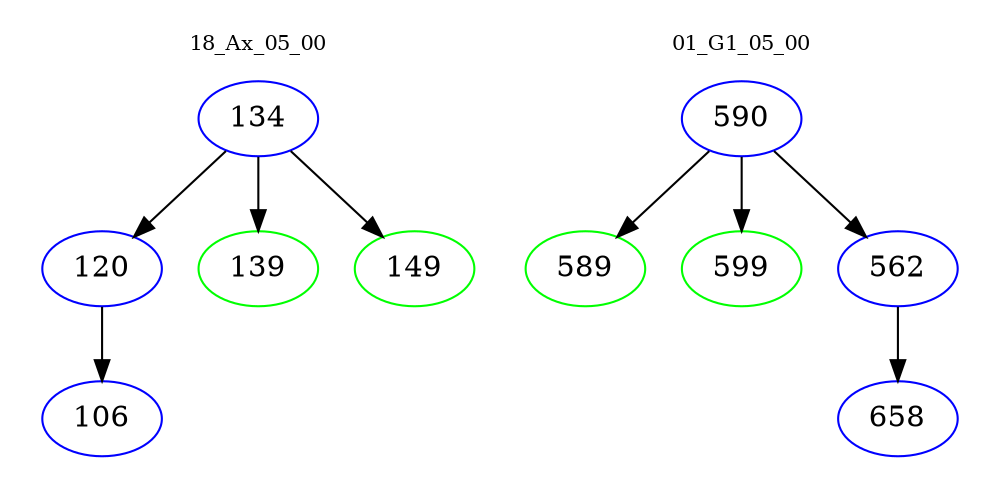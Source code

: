 digraph{
subgraph cluster_0 {
color = white
label = "18_Ax_05_00";
fontsize=10;
T0_134 [label="134", color="blue"]
T0_134 -> T0_120 [color="black"]
T0_120 [label="120", color="blue"]
T0_120 -> T0_106 [color="black"]
T0_106 [label="106", color="blue"]
T0_134 -> T0_139 [color="black"]
T0_139 [label="139", color="green"]
T0_134 -> T0_149 [color="black"]
T0_149 [label="149", color="green"]
}
subgraph cluster_1 {
color = white
label = "01_G1_05_00";
fontsize=10;
T1_590 [label="590", color="blue"]
T1_590 -> T1_589 [color="black"]
T1_589 [label="589", color="green"]
T1_590 -> T1_599 [color="black"]
T1_599 [label="599", color="green"]
T1_590 -> T1_562 [color="black"]
T1_562 [label="562", color="blue"]
T1_562 -> T1_658 [color="black"]
T1_658 [label="658", color="blue"]
}
}
